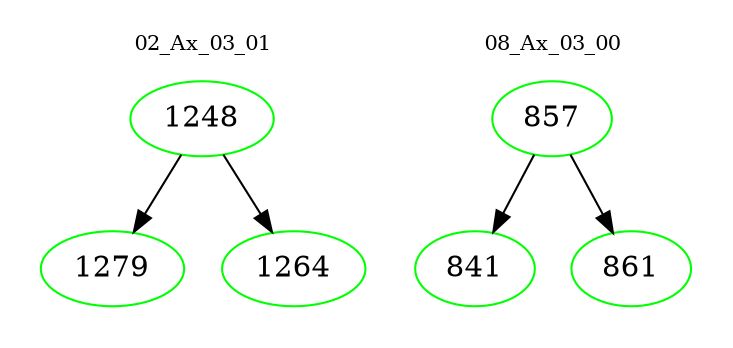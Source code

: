 digraph{
subgraph cluster_0 {
color = white
label = "02_Ax_03_01";
fontsize=10;
T0_1248 [label="1248", color="green"]
T0_1248 -> T0_1279 [color="black"]
T0_1279 [label="1279", color="green"]
T0_1248 -> T0_1264 [color="black"]
T0_1264 [label="1264", color="green"]
}
subgraph cluster_1 {
color = white
label = "08_Ax_03_00";
fontsize=10;
T1_857 [label="857", color="green"]
T1_857 -> T1_841 [color="black"]
T1_841 [label="841", color="green"]
T1_857 -> T1_861 [color="black"]
T1_861 [label="861", color="green"]
}
}
